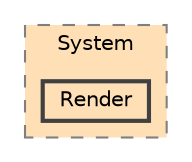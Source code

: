 digraph "R-Type/Engine/ECS/System/Render"
{
 // LATEX_PDF_SIZE
  bgcolor="transparent";
  edge [fontname=Helvetica,fontsize=10,labelfontname=Helvetica,labelfontsize=10];
  node [fontname=Helvetica,fontsize=10,shape=box,height=0.2,width=0.4];
  compound=true
  subgraph clusterdir_628ac78da6848c9bc4923d1396a2f9cb {
    graph [ bgcolor="#ffe0b6", pencolor="grey50", label="System", fontname=Helvetica,fontsize=10 style="filled,dashed", URL="dir_628ac78da6848c9bc4923d1396a2f9cb.html",tooltip=""]
  dir_3ae3c4c1ac0a8b0820dedcc76cbe9316 [label="Render", fillcolor="#ffe0b6", color="grey25", style="filled,bold", URL="dir_3ae3c4c1ac0a8b0820dedcc76cbe9316.html",tooltip=""];
  }
}
